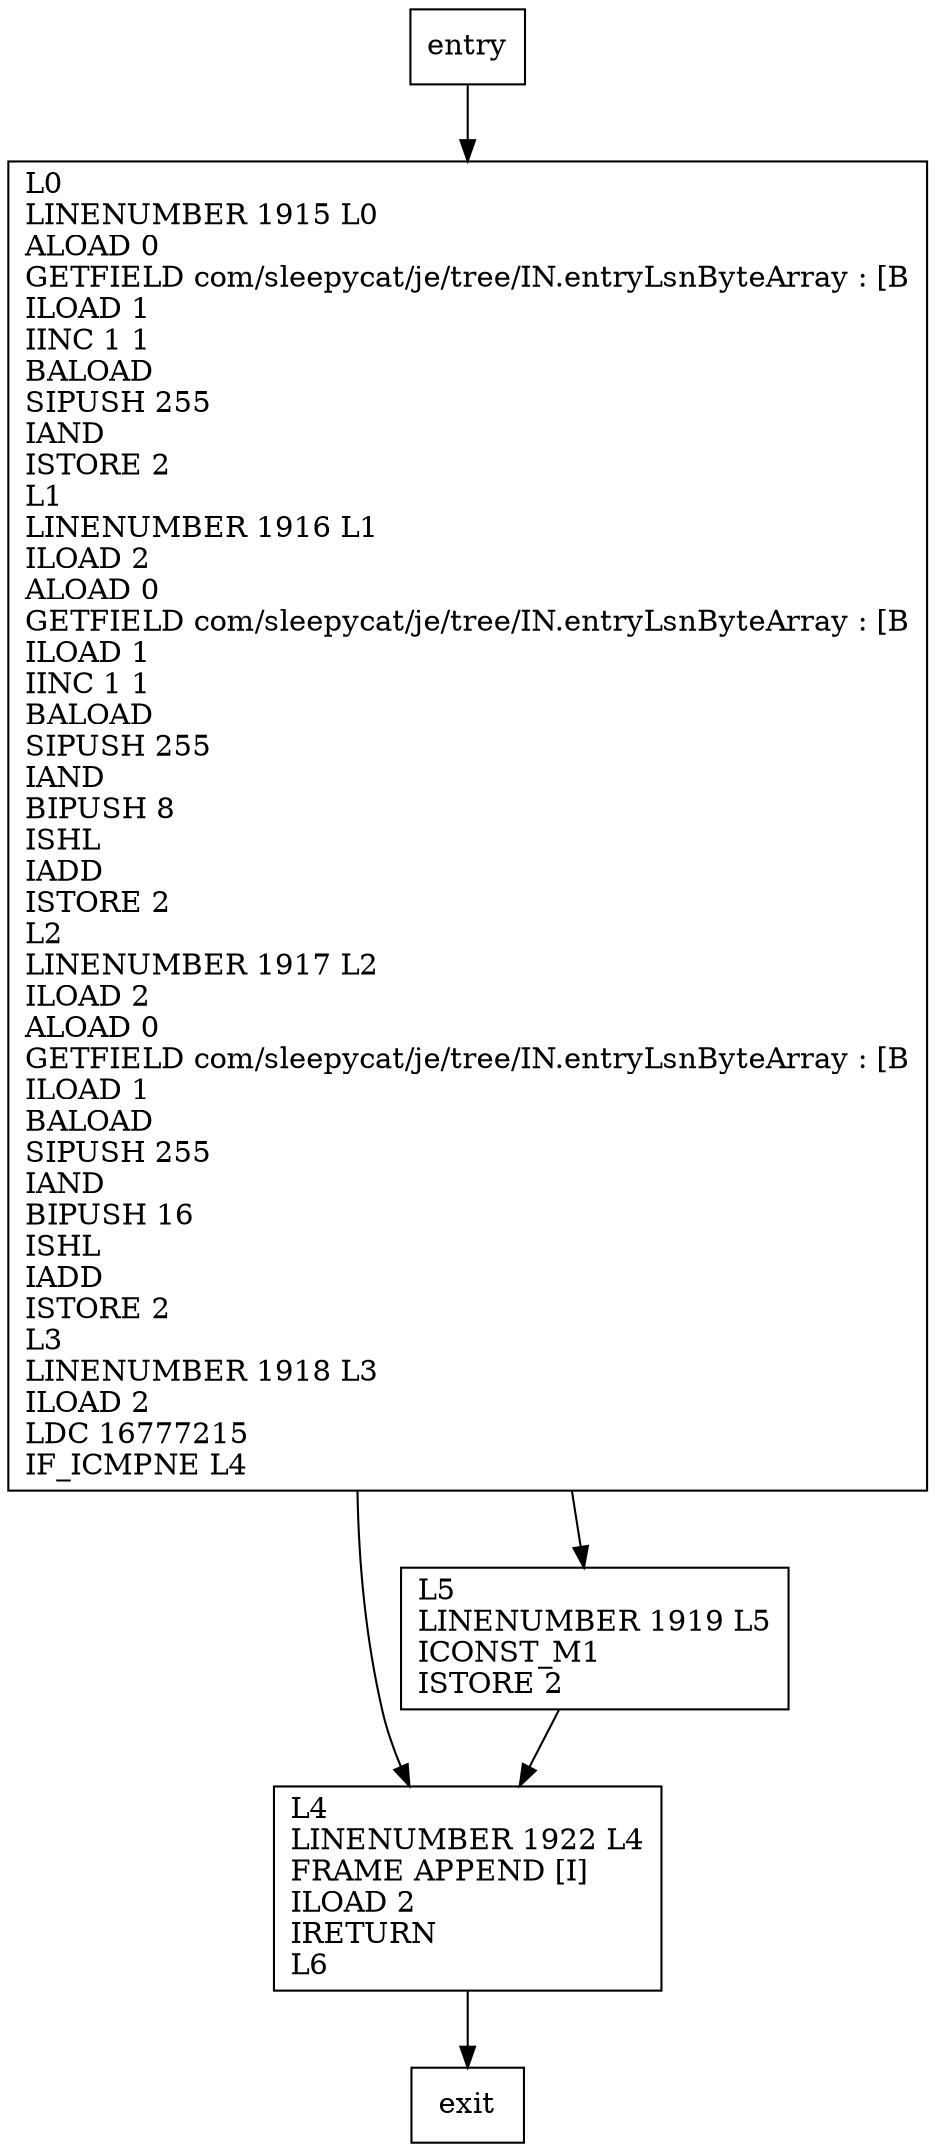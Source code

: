 digraph get3ByteInt {
node [shape=record];
769500551 [label="L4\lLINENUMBER 1922 L4\lFRAME APPEND [I]\lILOAD 2\lIRETURN\lL6\l"];
1012532994 [label="L0\lLINENUMBER 1915 L0\lALOAD 0\lGETFIELD com/sleepycat/je/tree/IN.entryLsnByteArray : [B\lILOAD 1\lIINC 1 1\lBALOAD\lSIPUSH 255\lIAND\lISTORE 2\lL1\lLINENUMBER 1916 L1\lILOAD 2\lALOAD 0\lGETFIELD com/sleepycat/je/tree/IN.entryLsnByteArray : [B\lILOAD 1\lIINC 1 1\lBALOAD\lSIPUSH 255\lIAND\lBIPUSH 8\lISHL\lIADD\lISTORE 2\lL2\lLINENUMBER 1917 L2\lILOAD 2\lALOAD 0\lGETFIELD com/sleepycat/je/tree/IN.entryLsnByteArray : [B\lILOAD 1\lBALOAD\lSIPUSH 255\lIAND\lBIPUSH 16\lISHL\lIADD\lISTORE 2\lL3\lLINENUMBER 1918 L3\lILOAD 2\lLDC 16777215\lIF_ICMPNE L4\l"];
1139297751 [label="L5\lLINENUMBER 1919 L5\lICONST_M1\lISTORE 2\l"];
entry;
exit;
entry -> 1012532994
769500551 -> exit
1012532994 -> 769500551
1012532994 -> 1139297751
1139297751 -> 769500551
}
